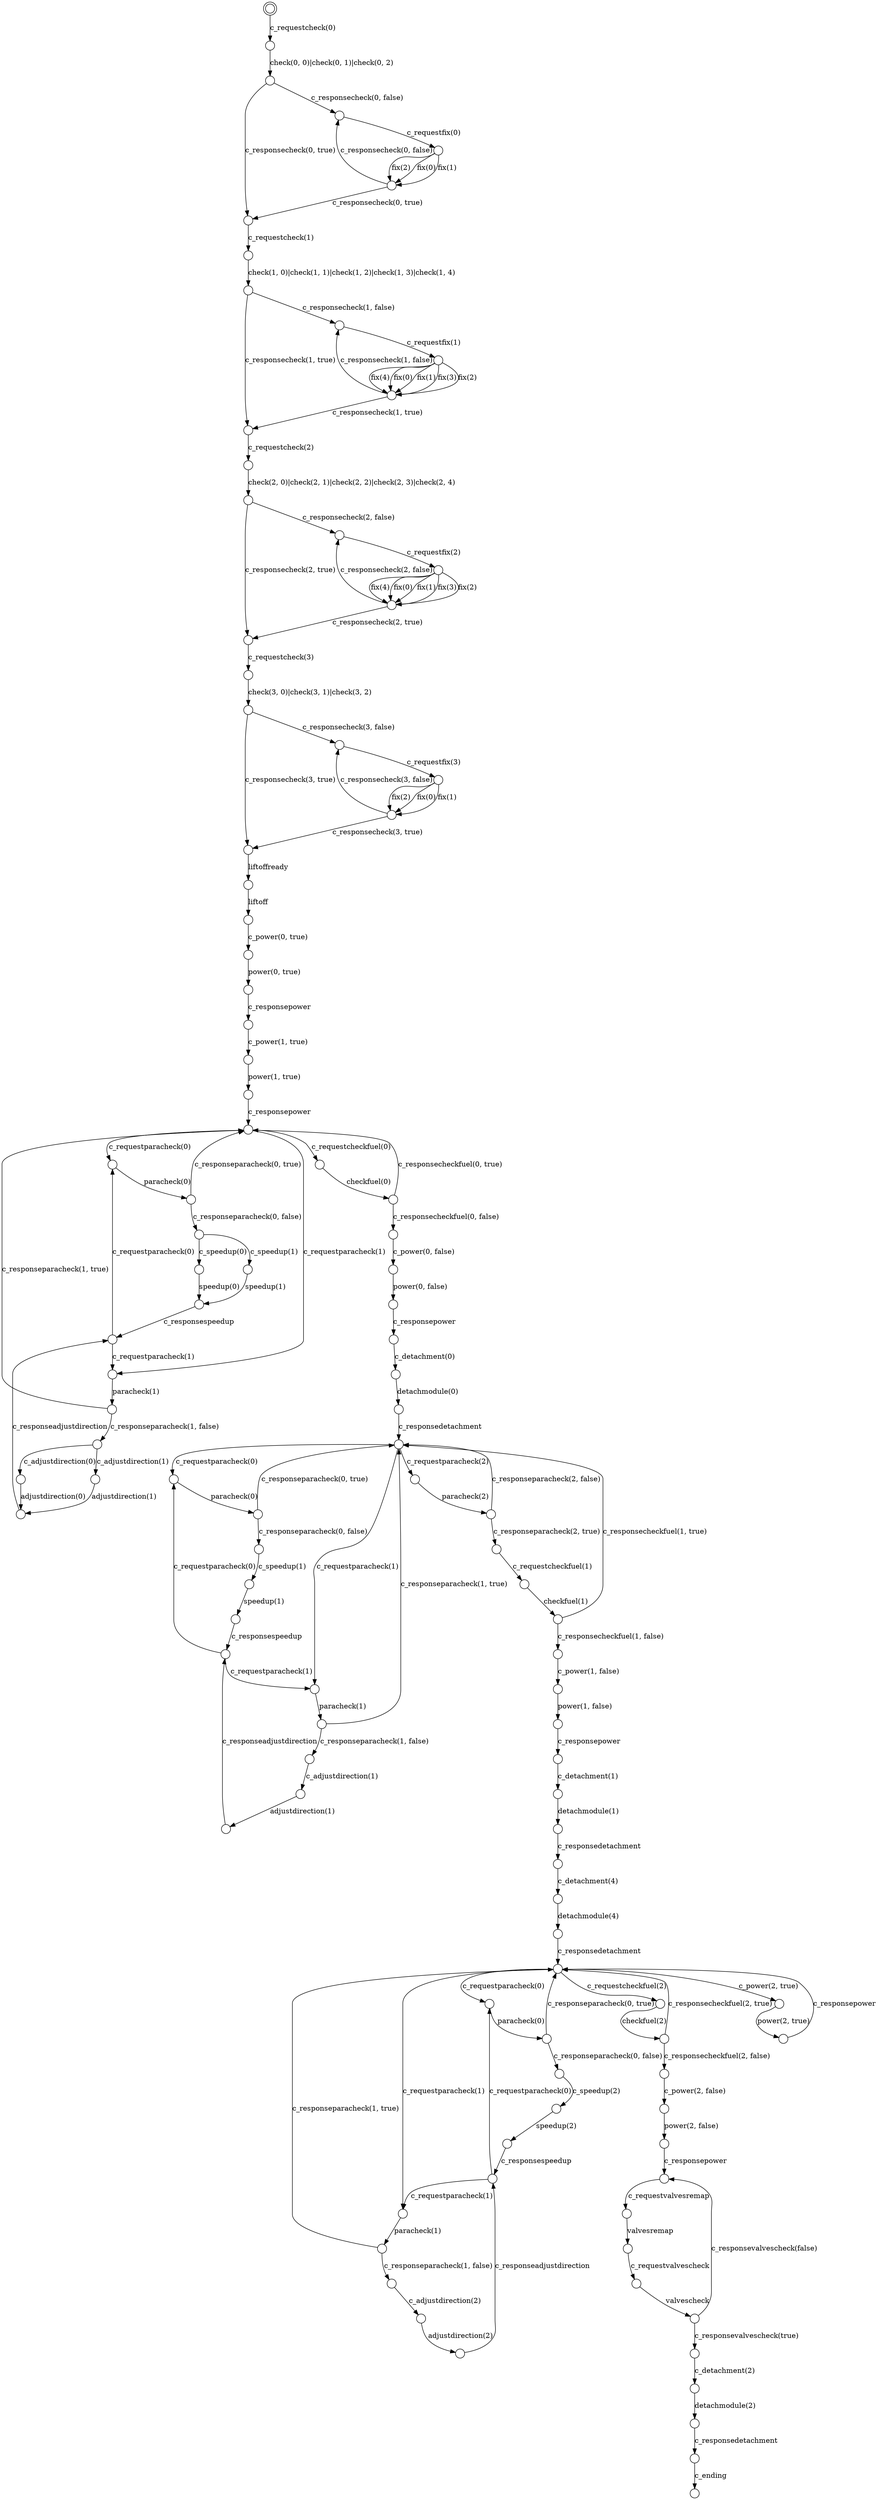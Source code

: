 digraph G {
center = TRUE;
mclimit = 10.0;
nodesep = 0.05;
node [ width=0.25, height=0.25, label="" ];
S0 [ peripheries=2 ];
S0
S1
S2
S3
S4
S5
S6
S7
S8
S9
S10
S11
S12
S13
S14
S15
S16
S17
S18
S19
S20
S21
S22
S23
S24
S25
S26
S27
S28
S29
S30
S31
S32
S33
S34
S35
S36
S37
S38
S39
S40
S41
S42
S43
S44
S45
S46
S47
S48
S49
S50
S51
S52
S53
S54
S55
S56
S57
S58
S59
S60
S61
S62
S63
S64
S65
S66
S67
S68
S69
S70
S71
S72
S73
S74
S75
S76
S77
S78
S79
S80
S81
S82
S83
S84
S85
S86
S87
S88
S89
S90
S91
S92
S93
S94
S95
S96
S97
S98
S99
S100
S101
S102
S103
S104
S105
S106
S107
S108
S0 -> S1[label="c_requestcheck(0)"];
S1 -> S2[label="check(0, 0)|check(0, 1)|check(0, 2)"];
S2 -> S3[label="c_responsecheck(0, true)"];
S2 -> S4[label="c_responsecheck(0, false)"];
S3 -> S5[label="c_requestcheck(1)"];
S4 -> S6[label="c_requestfix(0)"];
S5 -> S7[label="check(1, 0)|check(1, 1)|check(1, 2)|check(1, 3)|check(1, 4)"];
S6 -> S8[label="fix(0)"];
S6 -> S8[label="fix(1)"];
S6 -> S8[label="fix(2)"];
S7 -> S9[label="c_responsecheck(1, true)"];
S7 -> S10[label="c_responsecheck(1, false)"];
S8 -> S3[label="c_responsecheck(0, true)"];
S8 -> S4[label="c_responsecheck(0, false)"];
S9 -> S11[label="c_requestcheck(2)"];
S10 -> S12[label="c_requestfix(1)"];
S11 -> S13[label="check(2, 0)|check(2, 1)|check(2, 2)|check(2, 3)|check(2, 4)"];
S12 -> S14[label="fix(0)"];
S12 -> S14[label="fix(1)"];
S12 -> S14[label="fix(3)"];
S12 -> S14[label="fix(2)"];
S12 -> S14[label="fix(4)"];
S13 -> S15[label="c_responsecheck(2, true)"];
S13 -> S16[label="c_responsecheck(2, false)"];
S14 -> S9[label="c_responsecheck(1, true)"];
S14 -> S10[label="c_responsecheck(1, false)"];
S15 -> S17[label="c_requestcheck(3)"];
S16 -> S18[label="c_requestfix(2)"];
S17 -> S19[label="check(3, 0)|check(3, 1)|check(3, 2)"];
S18 -> S20[label="fix(0)"];
S18 -> S20[label="fix(1)"];
S18 -> S20[label="fix(3)"];
S18 -> S20[label="fix(2)"];
S18 -> S20[label="fix(4)"];
S19 -> S21[label="c_responsecheck(3, true)"];
S19 -> S22[label="c_responsecheck(3, false)"];
S20 -> S15[label="c_responsecheck(2, true)"];
S20 -> S16[label="c_responsecheck(2, false)"];
S21 -> S23[label="liftoffready"];
S22 -> S24[label="c_requestfix(3)"];
S23 -> S25[label="liftoff"];
S24 -> S26[label="fix(0)"];
S24 -> S26[label="fix(1)"];
S24 -> S26[label="fix(2)"];
S25 -> S27[label="c_power(0, true)"];
S26 -> S21[label="c_responsecheck(3, true)"];
S26 -> S22[label="c_responsecheck(3, false)"];
S27 -> S28[label="power(0, true)"];
S28 -> S29[label="c_responsepower"];
S29 -> S30[label="c_power(1, true)"];
S30 -> S31[label="power(1, true)"];
S31 -> S32[label="c_responsepower"];
S32 -> S33[label="c_requestparacheck(0)"];
S32 -> S34[label="c_requestparacheck(1)"];
S32 -> S35[label="c_requestcheckfuel(0)"];
S33 -> S36[label="paracheck(0)"];
S34 -> S37[label="paracheck(1)"];
S35 -> S38[label="checkfuel(0)"];
S36 -> S32[label="c_responseparacheck(0, true)"];
S36 -> S39[label="c_responseparacheck(0, false)"];
S37 -> S32[label="c_responseparacheck(1, true)"];
S37 -> S40[label="c_responseparacheck(1, false)"];
S38 -> S32[label="c_responsecheckfuel(0, true)"];
S38 -> S41[label="c_responsecheckfuel(0, false)"];
S39 -> S42[label="c_speedup(0)"];
S39 -> S43[label="c_speedup(1)"];
S40 -> S44[label="c_adjustdirection(0)"];
S40 -> S45[label="c_adjustdirection(1)"];
S41 -> S46[label="c_power(0, false)"];
S42 -> S47[label="speedup(0)"];
S43 -> S47[label="speedup(1)"];
S44 -> S48[label="adjustdirection(0)"];
S45 -> S48[label="adjustdirection(1)"];
S46 -> S49[label="power(0, false)"];
S47 -> S50[label="c_responsespeedup"];
S48 -> S50[label="c_responseadjustdirection"];
S49 -> S51[label="c_responsepower"];
S50 -> S33[label="c_requestparacheck(0)"];
S50 -> S34[label="c_requestparacheck(1)"];
S51 -> S52[label="c_detachment(0)"];
S52 -> S53[label="detachmodule(0)"];
S53 -> S54[label="c_responsedetachment"];
S54 -> S55[label="c_requestparacheck(2)"];
S54 -> S56[label="c_requestparacheck(0)"];
S54 -> S57[label="c_requestparacheck(1)"];
S55 -> S58[label="paracheck(2)"];
S56 -> S59[label="paracheck(0)"];
S57 -> S60[label="paracheck(1)"];
S58 -> S61[label="c_responseparacheck(2, true)"];
S58 -> S54[label="c_responseparacheck(2, false)"];
S59 -> S54[label="c_responseparacheck(0, true)"];
S59 -> S62[label="c_responseparacheck(0, false)"];
S60 -> S54[label="c_responseparacheck(1, true)"];
S60 -> S63[label="c_responseparacheck(1, false)"];
S61 -> S64[label="c_requestcheckfuel(1)"];
S62 -> S65[label="c_speedup(1)"];
S63 -> S66[label="c_adjustdirection(1)"];
S64 -> S67[label="checkfuel(1)"];
S65 -> S68[label="speedup(1)"];
S66 -> S69[label="adjustdirection(1)"];
S67 -> S54[label="c_responsecheckfuel(1, true)"];
S67 -> S70[label="c_responsecheckfuel(1, false)"];
S68 -> S71[label="c_responsespeedup"];
S69 -> S71[label="c_responseadjustdirection"];
S70 -> S72[label="c_power(1, false)"];
S71 -> S56[label="c_requestparacheck(0)"];
S71 -> S57[label="c_requestparacheck(1)"];
S72 -> S73[label="power(1, false)"];
S73 -> S74[label="c_responsepower"];
S74 -> S75[label="c_detachment(1)"];
S75 -> S76[label="detachmodule(1)"];
S76 -> S77[label="c_responsedetachment"];
S77 -> S78[label="c_detachment(4)"];
S78 -> S79[label="detachmodule(4)"];
S79 -> S80[label="c_responsedetachment"];
S80 -> S81[label="c_requestparacheck(0)"];
S80 -> S82[label="c_requestparacheck(1)"];
S80 -> S83[label="c_requestcheckfuel(2)"];
S80 -> S84[label="c_power(2, true)"];
S81 -> S85[label="paracheck(0)"];
S82 -> S86[label="paracheck(1)"];
S83 -> S87[label="checkfuel(2)"];
S84 -> S88[label="power(2, true)"];
S85 -> S80[label="c_responseparacheck(0, true)"];
S85 -> S89[label="c_responseparacheck(0, false)"];
S86 -> S80[label="c_responseparacheck(1, true)"];
S86 -> S90[label="c_responseparacheck(1, false)"];
S87 -> S80[label="c_responsecheckfuel(2, true)"];
S87 -> S91[label="c_responsecheckfuel(2, false)"];
S88 -> S80[label="c_responsepower"];
S89 -> S92[label="c_speedup(2)"];
S90 -> S93[label="c_adjustdirection(2)"];
S91 -> S94[label="c_power(2, false)"];
S92 -> S95[label="speedup(2)"];
S93 -> S96[label="adjustdirection(2)"];
S94 -> S97[label="power(2, false)"];
S95 -> S98[label="c_responsespeedup"];
S96 -> S98[label="c_responseadjustdirection"];
S97 -> S99[label="c_responsepower"];
S98 -> S81[label="c_requestparacheck(0)"];
S98 -> S82[label="c_requestparacheck(1)"];
S99 -> S100[label="c_requestvalvesremap"];
S100 -> S101[label="valvesremap"];
S101 -> S102[label="c_requestvalvescheck"];
S102 -> S103[label="valvescheck"];
S103 -> S104[label="c_responsevalvescheck(true)"];
S103 -> S99[label="c_responsevalvescheck(false)"];
S104 -> S105[label="c_detachment(2)"];
S105 -> S106[label="detachmodule(2)"];
S106 -> S107[label="c_responsedetachment"];
S107 -> S108[label="c_ending"];
}
